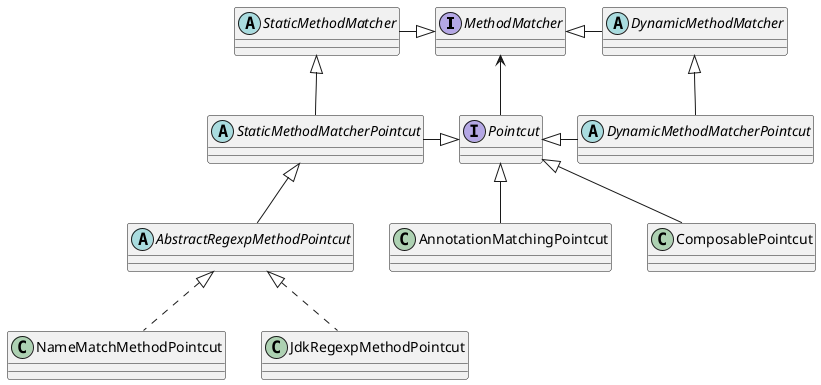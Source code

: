 @startuml

interface MethodMatcher
interface Pointcut
abstract StaticMethodMatcher
abstract DynamicMethodMatcher
abstract StaticMethodMatcherPointcut
abstract DynamicMethodMatcherPointcut
abstract AbstractRegexpMethodPointcut

MethodMatcher <-- Pointcut

MethodMatcher <|-left- StaticMethodMatcher
MethodMatcher <|-right- DynamicMethodMatcher
Pointcut <|-left- StaticMethodMatcherPointcut
Pointcut <|-right- DynamicMethodMatcherPointcut
Pointcut <|-- AnnotationMatchingPointcut
Pointcut <|-- ComposablePointcut

StaticMethodMatcher <|-- StaticMethodMatcherPointcut
DynamicMethodMatcher <|-- DynamicMethodMatcherPointcut

StaticMethodMatcherPointcut <|-- AbstractRegexpMethodPointcut
AbstractRegexpMethodPointcut <|.. NameMatchMethodPointcut
AbstractRegexpMethodPointcut <|.. JdkRegexpMethodPointcut

@enduml